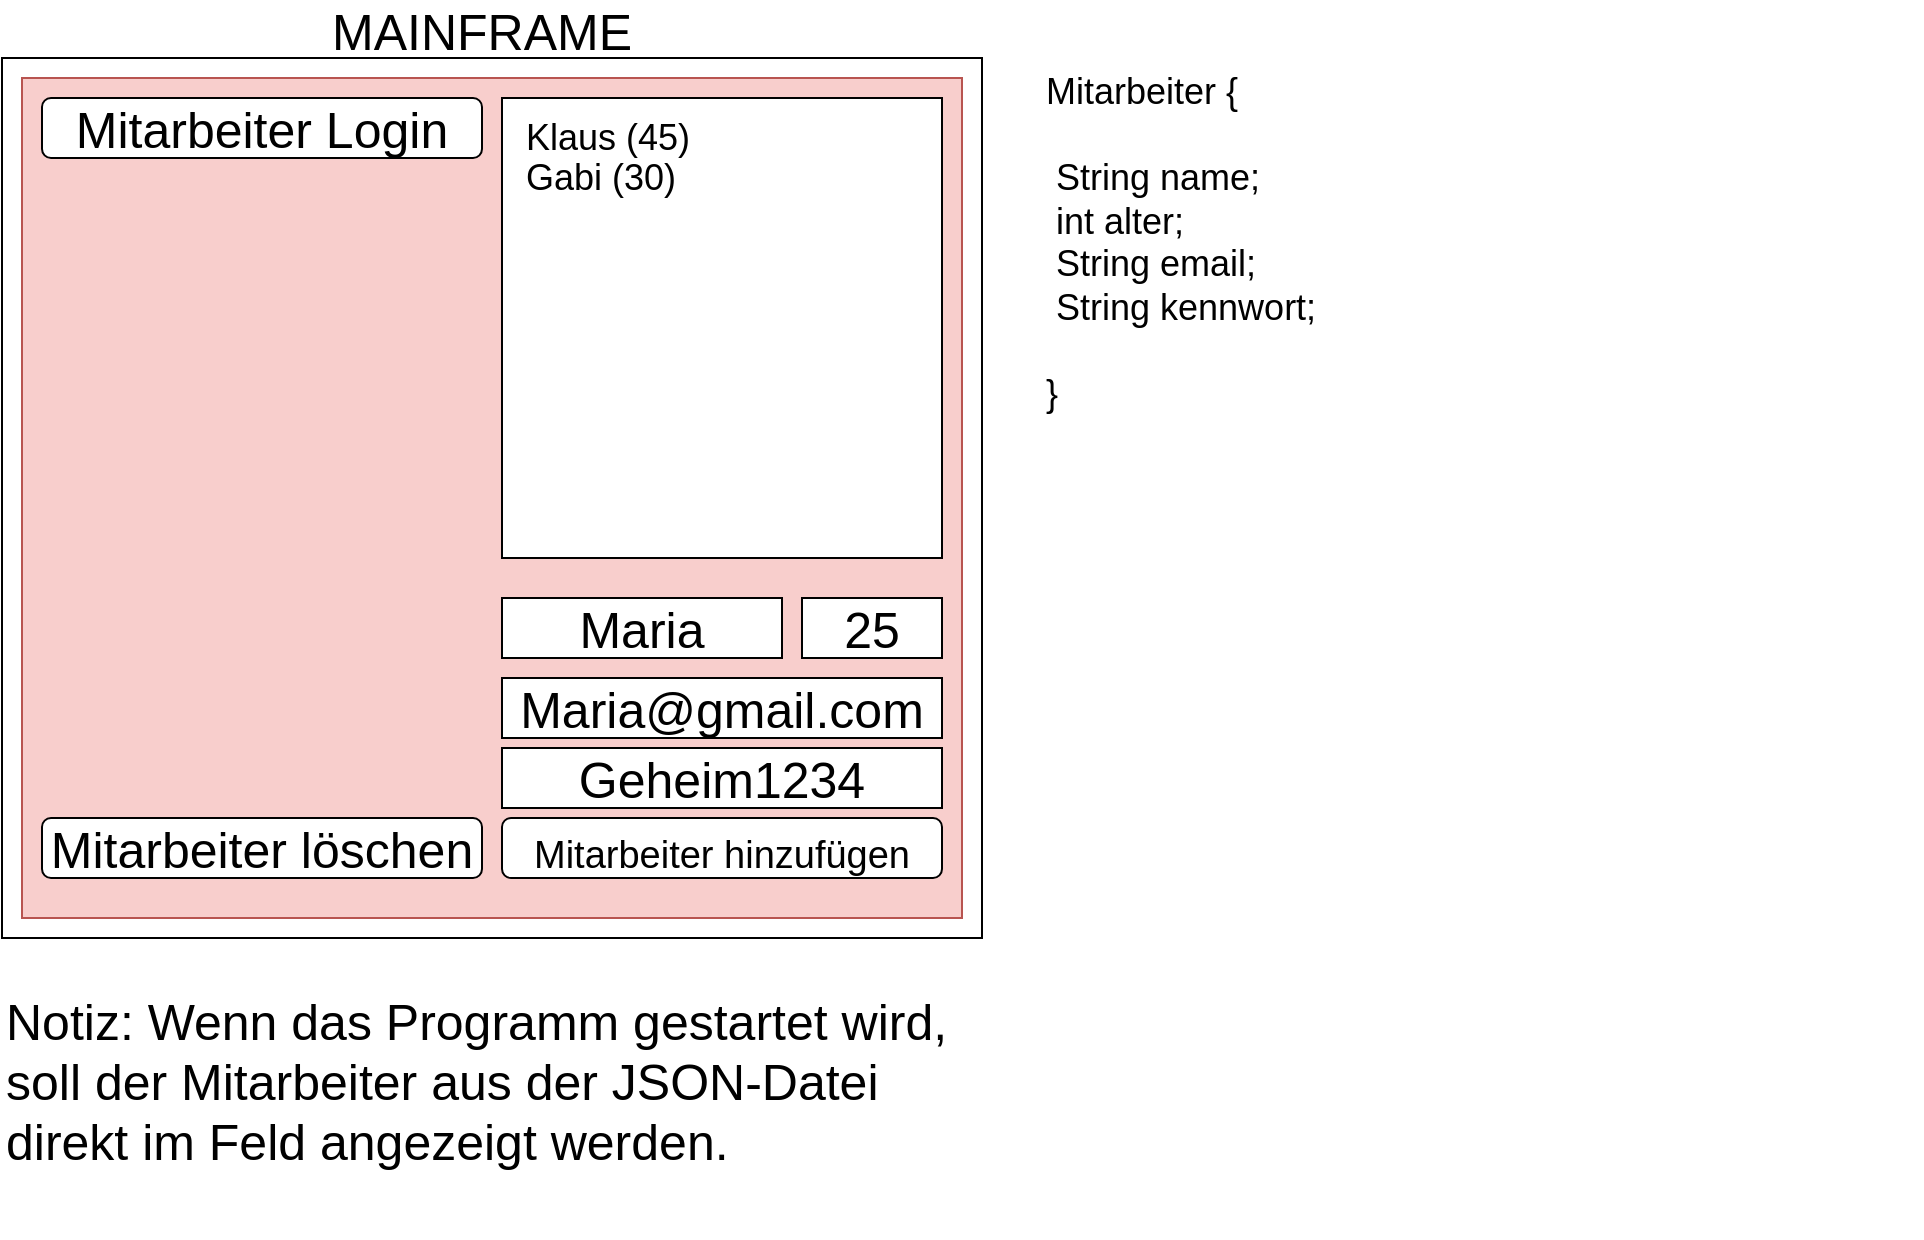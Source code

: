 <mxfile version="13.6.2" type="device"><diagram id="Rt07OsRDWp91Yw6uuM1z" name="Page-1"><mxGraphModel dx="1086" dy="761" grid="1" gridSize="10" guides="1" tooltips="1" connect="1" arrows="1" fold="1" page="1" pageScale="1" pageWidth="1200" pageHeight="1920" math="0" shadow="0"><root><mxCell id="0"/><mxCell id="1" parent="0"/><mxCell id="F1ju_KCQh60-gcQpbSr2-1" value="" style="rounded=0;whiteSpace=wrap;html=1;" parent="1" vertex="1"><mxGeometry x="80" y="110" width="490" height="440" as="geometry"/></mxCell><mxCell id="F1ju_KCQh60-gcQpbSr2-2" value="MAINFRAME" style="text;html=1;strokeColor=none;fillColor=none;align=center;verticalAlign=middle;whiteSpace=wrap;rounded=0;fontSize=25;" parent="1" vertex="1"><mxGeometry x="300" y="86" width="40" height="20" as="geometry"/></mxCell><mxCell id="F1ju_KCQh60-gcQpbSr2-4" value="" style="rounded=0;whiteSpace=wrap;html=1;fontSize=25;fillColor=#f8cecc;strokeColor=#b85450;" parent="1" vertex="1"><mxGeometry x="90" y="120" width="470" height="420" as="geometry"/></mxCell><mxCell id="F1ju_KCQh60-gcQpbSr2-5" value="Mitarbeiter löschen" style="rounded=1;whiteSpace=wrap;html=1;fontSize=25;" parent="1" vertex="1"><mxGeometry x="100" y="490" width="220" height="30" as="geometry"/></mxCell><mxCell id="F1ju_KCQh60-gcQpbSr2-8" value="&lt;font style=&quot;font-size: 19px&quot;&gt;Mitarbeiter hinzufügen&lt;/font&gt;" style="rounded=1;whiteSpace=wrap;html=1;fontSize=25;" parent="1" vertex="1"><mxGeometry x="330" y="490" width="220" height="30" as="geometry"/></mxCell><mxCell id="F1ju_KCQh60-gcQpbSr2-9" value="Maria" style="rounded=0;whiteSpace=wrap;html=1;fontSize=25;" parent="1" vertex="1"><mxGeometry x="330" y="380" width="140" height="30" as="geometry"/></mxCell><mxCell id="F1ju_KCQh60-gcQpbSr2-10" value="25" style="rounded=0;whiteSpace=wrap;html=1;fontSize=25;" parent="1" vertex="1"><mxGeometry x="480" y="380" width="70" height="30" as="geometry"/></mxCell><mxCell id="F1ju_KCQh60-gcQpbSr2-11" value="Notiz: Wenn das Programm gestartet wird,&lt;br&gt;soll der Mitarbeiter aus der JSON-Datei&lt;br&gt;direkt im Feld angezeigt werden." style="text;html=1;strokeColor=none;fillColor=none;align=left;verticalAlign=top;whiteSpace=wrap;rounded=0;fontSize=25;" parent="1" vertex="1"><mxGeometry x="80" y="570" width="480" height="130" as="geometry"/></mxCell><mxCell id="Amb_7LsRcqRicqKHcAWQ-3" value="" style="rounded=0;whiteSpace=wrap;html=1;" vertex="1" parent="1"><mxGeometry x="330" y="130" width="220" height="230" as="geometry"/></mxCell><mxCell id="Amb_7LsRcqRicqKHcAWQ-4" value="Klaus (45)" style="text;html=1;strokeColor=none;fillColor=none;align=left;verticalAlign=middle;whiteSpace=wrap;rounded=0;fontSize=18;" vertex="1" parent="1"><mxGeometry x="340" y="140" width="200" height="20" as="geometry"/></mxCell><mxCell id="Amb_7LsRcqRicqKHcAWQ-5" value="Gabi (30)" style="text;html=1;strokeColor=none;fillColor=none;align=left;verticalAlign=middle;whiteSpace=wrap;rounded=0;fontSize=18;" vertex="1" parent="1"><mxGeometry x="340" y="160" width="200" height="20" as="geometry"/></mxCell><mxCell id="Amb_7LsRcqRicqKHcAWQ-6" value="Mitarbeiter {&lt;br&gt;&lt;br&gt;&amp;nbsp;String name;&lt;br&gt;&amp;nbsp;int alter;&lt;br&gt;&amp;nbsp;String email;&lt;br&gt;&amp;nbsp;String kennwort;&lt;br&gt;&lt;br&gt;}" style="text;html=1;strokeColor=none;fillColor=none;align=left;verticalAlign=top;whiteSpace=wrap;rounded=0;fontSize=18;" vertex="1" parent="1"><mxGeometry x="600" y="110" width="440" height="370" as="geometry"/></mxCell><mxCell id="Amb_7LsRcqRicqKHcAWQ-7" value="Mitarbeiter Login" style="rounded=1;whiteSpace=wrap;html=1;fontSize=25;" vertex="1" parent="1"><mxGeometry x="100" y="130" width="220" height="30" as="geometry"/></mxCell><mxCell id="Amb_7LsRcqRicqKHcAWQ-8" value="Maria@gmail.com" style="rounded=0;whiteSpace=wrap;html=1;fontSize=25;" vertex="1" parent="1"><mxGeometry x="330" y="420" width="220" height="30" as="geometry"/></mxCell><mxCell id="Amb_7LsRcqRicqKHcAWQ-9" value="Geheim1234" style="rounded=0;whiteSpace=wrap;html=1;fontSize=25;" vertex="1" parent="1"><mxGeometry x="330" y="455" width="220" height="30" as="geometry"/></mxCell></root></mxGraphModel></diagram></mxfile>
